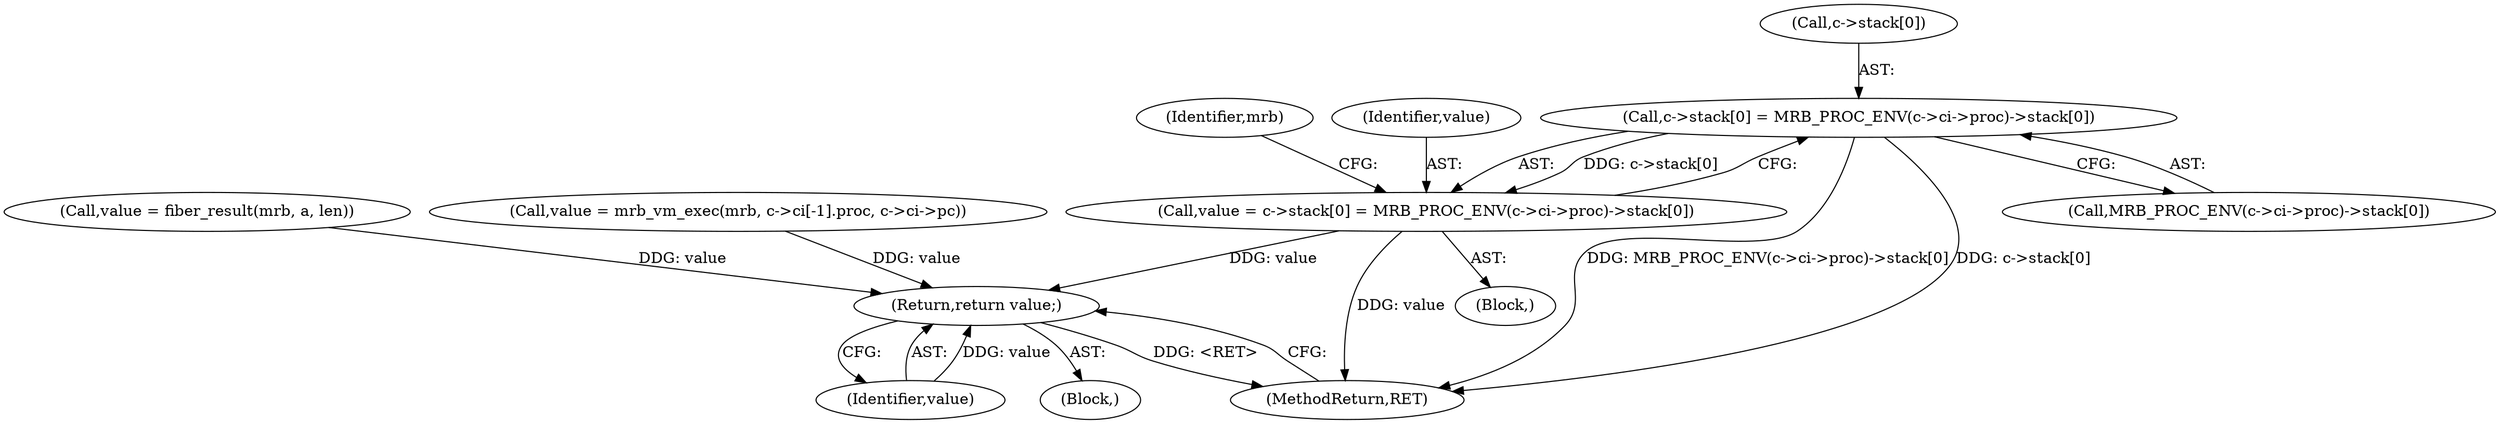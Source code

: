 digraph "0_mruby_778500563a9f7ceba996937dc886bd8cde29b42b@array" {
"1000253" [label="(Call,c->stack[0] = MRB_PROC_ENV(c->ci->proc)->stack[0])"];
"1000251" [label="(Call,value = c->stack[0] = MRB_PROC_ENV(c->ci->proc)->stack[0])"];
"1000314" [label="(Return,return value;)"];
"1000314" [label="(Return,return value;)"];
"1000278" [label="(Identifier,mrb)"];
"1000316" [label="(MethodReturn,RET)"];
"1000271" [label="(Call,value = fiber_result(mrb, a, len))"];
"1000315" [label="(Identifier,value)"];
"1000254" [label="(Call,c->stack[0])"];
"1000253" [label="(Call,c->stack[0] = MRB_PROC_ENV(c->ci->proc)->stack[0])"];
"1000200" [label="(Block,)"];
"1000251" [label="(Call,value = c->stack[0] = MRB_PROC_ENV(c->ci->proc)->stack[0])"];
"1000259" [label="(Call,MRB_PROC_ENV(c->ci->proc)->stack[0])"];
"1000107" [label="(Block,)"];
"1000252" [label="(Identifier,value)"];
"1000288" [label="(Call,value = mrb_vm_exec(mrb, c->ci[-1].proc, c->ci->pc))"];
"1000253" -> "1000251"  [label="AST: "];
"1000253" -> "1000259"  [label="CFG: "];
"1000254" -> "1000253"  [label="AST: "];
"1000259" -> "1000253"  [label="AST: "];
"1000251" -> "1000253"  [label="CFG: "];
"1000253" -> "1000316"  [label="DDG: MRB_PROC_ENV(c->ci->proc)->stack[0]"];
"1000253" -> "1000316"  [label="DDG: c->stack[0]"];
"1000253" -> "1000251"  [label="DDG: c->stack[0]"];
"1000251" -> "1000200"  [label="AST: "];
"1000252" -> "1000251"  [label="AST: "];
"1000278" -> "1000251"  [label="CFG: "];
"1000251" -> "1000316"  [label="DDG: value"];
"1000251" -> "1000314"  [label="DDG: value"];
"1000314" -> "1000107"  [label="AST: "];
"1000314" -> "1000315"  [label="CFG: "];
"1000315" -> "1000314"  [label="AST: "];
"1000316" -> "1000314"  [label="CFG: "];
"1000314" -> "1000316"  [label="DDG: <RET>"];
"1000315" -> "1000314"  [label="DDG: value"];
"1000271" -> "1000314"  [label="DDG: value"];
"1000288" -> "1000314"  [label="DDG: value"];
}
